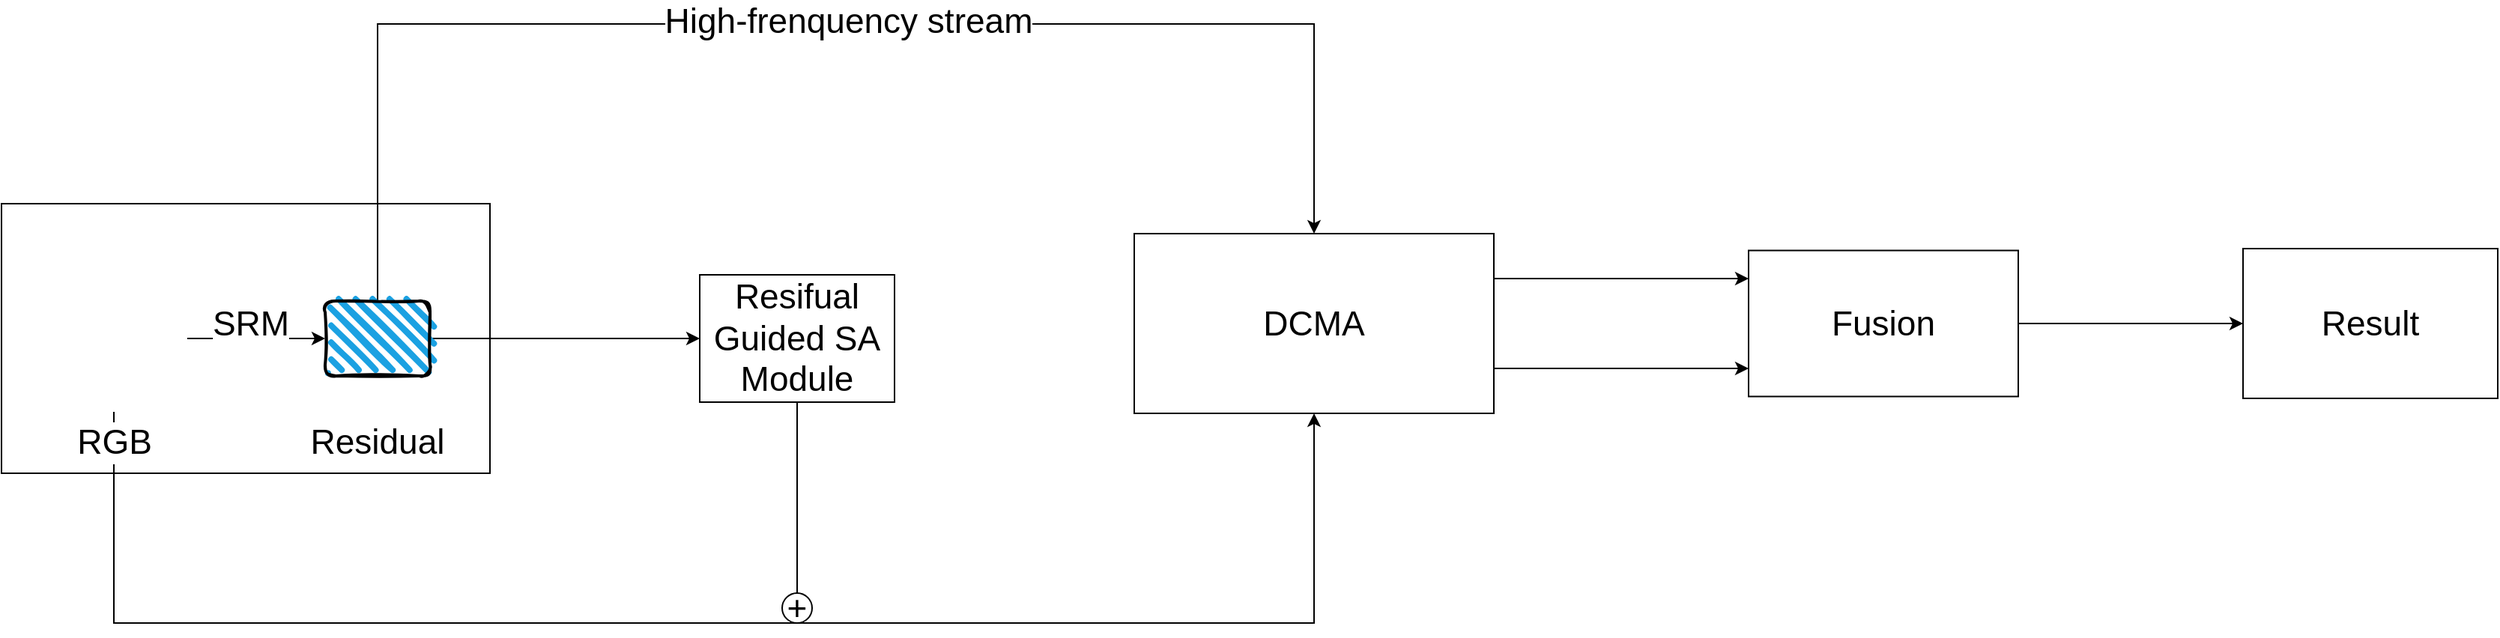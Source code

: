 <mxfile version="15.9.4" type="github">
  <diagram id="u4ofTljRKBL9mDW2OVpD" name="Page-1">
    <mxGraphModel dx="2015" dy="1030" grid="1" gridSize="10" guides="1" tooltips="1" connect="1" arrows="1" fold="1" page="1" pageScale="1" pageWidth="1920" pageHeight="1200" math="0" shadow="0">
      <root>
        <mxCell id="0" />
        <mxCell id="1" parent="0" />
        <mxCell id="PFhIl_pG9xsO9VW_y92Z-1" value="" style="rounded=0;whiteSpace=wrap;html=1;" vertex="1" parent="1">
          <mxGeometry x="174" y="490" width="326" height="180" as="geometry" />
        </mxCell>
        <mxCell id="PFhIl_pG9xsO9VW_y92Z-10" value="&lt;font style=&quot;font-size: 23px&quot;&gt;SRM&lt;/font&gt;" style="edgeStyle=orthogonalEdgeStyle;rounded=0;orthogonalLoop=1;jettySize=auto;html=1;exitX=1;exitY=0.5;exitDx=0;exitDy=0;fontSize=23;" edge="1" parent="1" source="PFhIl_pG9xsO9VW_y92Z-2" target="PFhIl_pG9xsO9VW_y92Z-9">
          <mxGeometry x="-0.087" y="10" relative="1" as="geometry">
            <mxPoint as="offset" />
          </mxGeometry>
        </mxCell>
        <mxCell id="PFhIl_pG9xsO9VW_y92Z-13" style="edgeStyle=orthogonalEdgeStyle;rounded=0;orthogonalLoop=1;jettySize=auto;html=1;exitX=0.5;exitY=1;exitDx=0;exitDy=0;fontSize=23;entryX=0.5;entryY=1;entryDx=0;entryDy=0;" edge="1" parent="1" source="PFhIl_pG9xsO9VW_y92Z-2" target="PFhIl_pG9xsO9VW_y92Z-24">
          <mxGeometry relative="1" as="geometry">
            <mxPoint x="880" y="770" as="targetPoint" />
            <Array as="points">
              <mxPoint x="249" y="770" />
              <mxPoint x="1050" y="770" />
            </Array>
          </mxGeometry>
        </mxCell>
        <mxCell id="PFhIl_pG9xsO9VW_y92Z-2" value="&lt;font style=&quot;font-size: 23px&quot;&gt;RGB&lt;/font&gt;" style="shape=image;html=1;verticalAlign=top;verticalLabelPosition=bottom;labelBackgroundColor=#ffffff;imageAspect=0;aspect=fixed;image=https://cdn4.iconfinder.com/data/icons/evil-icons-user-interface/64/picture-128.png" vertex="1" parent="1">
          <mxGeometry x="200" y="531" width="98" height="98" as="geometry" />
        </mxCell>
        <mxCell id="PFhIl_pG9xsO9VW_y92Z-14" style="edgeStyle=orthogonalEdgeStyle;rounded=0;orthogonalLoop=1;jettySize=auto;html=1;exitX=0.5;exitY=0;exitDx=0;exitDy=0;fontSize=23;entryX=0.5;entryY=0;entryDx=0;entryDy=0;" edge="1" parent="1" source="PFhIl_pG9xsO9VW_y92Z-9" target="PFhIl_pG9xsO9VW_y92Z-24">
          <mxGeometry relative="1" as="geometry">
            <mxPoint x="880" y="540" as="targetPoint" />
            <Array as="points">
              <mxPoint x="425" y="370" />
              <mxPoint x="1050" y="370" />
            </Array>
          </mxGeometry>
        </mxCell>
        <mxCell id="PFhIl_pG9xsO9VW_y92Z-15" value="High-frenquency stream" style="edgeLabel;html=1;align=center;verticalAlign=middle;resizable=0;points=[];fontSize=23;" vertex="1" connectable="0" parent="PFhIl_pG9xsO9VW_y92Z-14">
          <mxGeometry x="0.05" y="2" relative="1" as="geometry">
            <mxPoint as="offset" />
          </mxGeometry>
        </mxCell>
        <mxCell id="PFhIl_pG9xsO9VW_y92Z-18" style="edgeStyle=orthogonalEdgeStyle;rounded=0;orthogonalLoop=1;jettySize=auto;html=1;exitX=1;exitY=0.5;exitDx=0;exitDy=0;entryX=0;entryY=0.5;entryDx=0;entryDy=0;fontSize=23;" edge="1" parent="1" source="PFhIl_pG9xsO9VW_y92Z-9" target="PFhIl_pG9xsO9VW_y92Z-17">
          <mxGeometry relative="1" as="geometry" />
        </mxCell>
        <mxCell id="PFhIl_pG9xsO9VW_y92Z-9" value="&lt;br&gt;&lt;br&gt;&lt;br&gt;&lt;br&gt;&lt;br&gt;Residual" style="rounded=1;whiteSpace=wrap;html=1;strokeWidth=2;fillWeight=4;hachureGap=8;hachureAngle=45;fillColor=#1ba1e2;sketch=1;fontSize=23;" vertex="1" parent="1">
          <mxGeometry x="390" y="555" width="70" height="50" as="geometry" />
        </mxCell>
        <mxCell id="PFhIl_pG9xsO9VW_y92Z-20" style="edgeStyle=orthogonalEdgeStyle;rounded=0;orthogonalLoop=1;jettySize=auto;html=1;exitX=0.5;exitY=1;exitDx=0;exitDy=0;fontSize=23;startArrow=none;" edge="1" parent="1" source="PFhIl_pG9xsO9VW_y92Z-21">
          <mxGeometry relative="1" as="geometry">
            <mxPoint x="705" y="760" as="targetPoint" />
          </mxGeometry>
        </mxCell>
        <mxCell id="PFhIl_pG9xsO9VW_y92Z-17" value="Resifual Guided SA Module" style="rounded=0;whiteSpace=wrap;html=1;fontSize=23;" vertex="1" parent="1">
          <mxGeometry x="640" y="537.5" width="130" height="85" as="geometry" />
        </mxCell>
        <mxCell id="PFhIl_pG9xsO9VW_y92Z-21" value="+" style="ellipse;whiteSpace=wrap;html=1;aspect=fixed;fontSize=23;" vertex="1" parent="1">
          <mxGeometry x="695" y="750" width="20" height="20" as="geometry" />
        </mxCell>
        <mxCell id="PFhIl_pG9xsO9VW_y92Z-23" value="" style="edgeStyle=orthogonalEdgeStyle;rounded=0;orthogonalLoop=1;jettySize=auto;html=1;exitX=0.5;exitY=1;exitDx=0;exitDy=0;fontSize=23;endArrow=none;" edge="1" parent="1" source="PFhIl_pG9xsO9VW_y92Z-17" target="PFhIl_pG9xsO9VW_y92Z-21">
          <mxGeometry relative="1" as="geometry">
            <mxPoint x="705" y="760" as="targetPoint" />
            <mxPoint x="705" y="622.5" as="sourcePoint" />
          </mxGeometry>
        </mxCell>
        <mxCell id="PFhIl_pG9xsO9VW_y92Z-27" style="edgeStyle=orthogonalEdgeStyle;rounded=0;orthogonalLoop=1;jettySize=auto;html=1;exitX=1;exitY=0.25;exitDx=0;exitDy=0;fontSize=23;" edge="1" parent="1" source="PFhIl_pG9xsO9VW_y92Z-24">
          <mxGeometry relative="1" as="geometry">
            <mxPoint x="1340" y="540" as="targetPoint" />
          </mxGeometry>
        </mxCell>
        <mxCell id="PFhIl_pG9xsO9VW_y92Z-28" style="edgeStyle=orthogonalEdgeStyle;rounded=0;orthogonalLoop=1;jettySize=auto;html=1;exitX=1;exitY=0.75;exitDx=0;exitDy=0;fontSize=23;" edge="1" parent="1" source="PFhIl_pG9xsO9VW_y92Z-24">
          <mxGeometry relative="1" as="geometry">
            <mxPoint x="1340" y="600" as="targetPoint" />
          </mxGeometry>
        </mxCell>
        <mxCell id="PFhIl_pG9xsO9VW_y92Z-24" value="DCMA" style="rounded=0;whiteSpace=wrap;html=1;fontSize=23;" vertex="1" parent="1">
          <mxGeometry x="930" y="510" width="240" height="120" as="geometry" />
        </mxCell>
        <mxCell id="PFhIl_pG9xsO9VW_y92Z-30" style="edgeStyle=orthogonalEdgeStyle;rounded=0;orthogonalLoop=1;jettySize=auto;html=1;fontSize=23;" edge="1" parent="1" source="PFhIl_pG9xsO9VW_y92Z-29">
          <mxGeometry relative="1" as="geometry">
            <mxPoint x="1670" y="570" as="targetPoint" />
          </mxGeometry>
        </mxCell>
        <mxCell id="PFhIl_pG9xsO9VW_y92Z-29" value="Fusion" style="rounded=0;whiteSpace=wrap;html=1;fontSize=23;" vertex="1" parent="1">
          <mxGeometry x="1340" y="521.25" width="180" height="97.5" as="geometry" />
        </mxCell>
        <mxCell id="PFhIl_pG9xsO9VW_y92Z-31" value="Result" style="rounded=0;whiteSpace=wrap;html=1;fontSize=23;" vertex="1" parent="1">
          <mxGeometry x="1670" y="520" width="170" height="100" as="geometry" />
        </mxCell>
      </root>
    </mxGraphModel>
  </diagram>
</mxfile>
